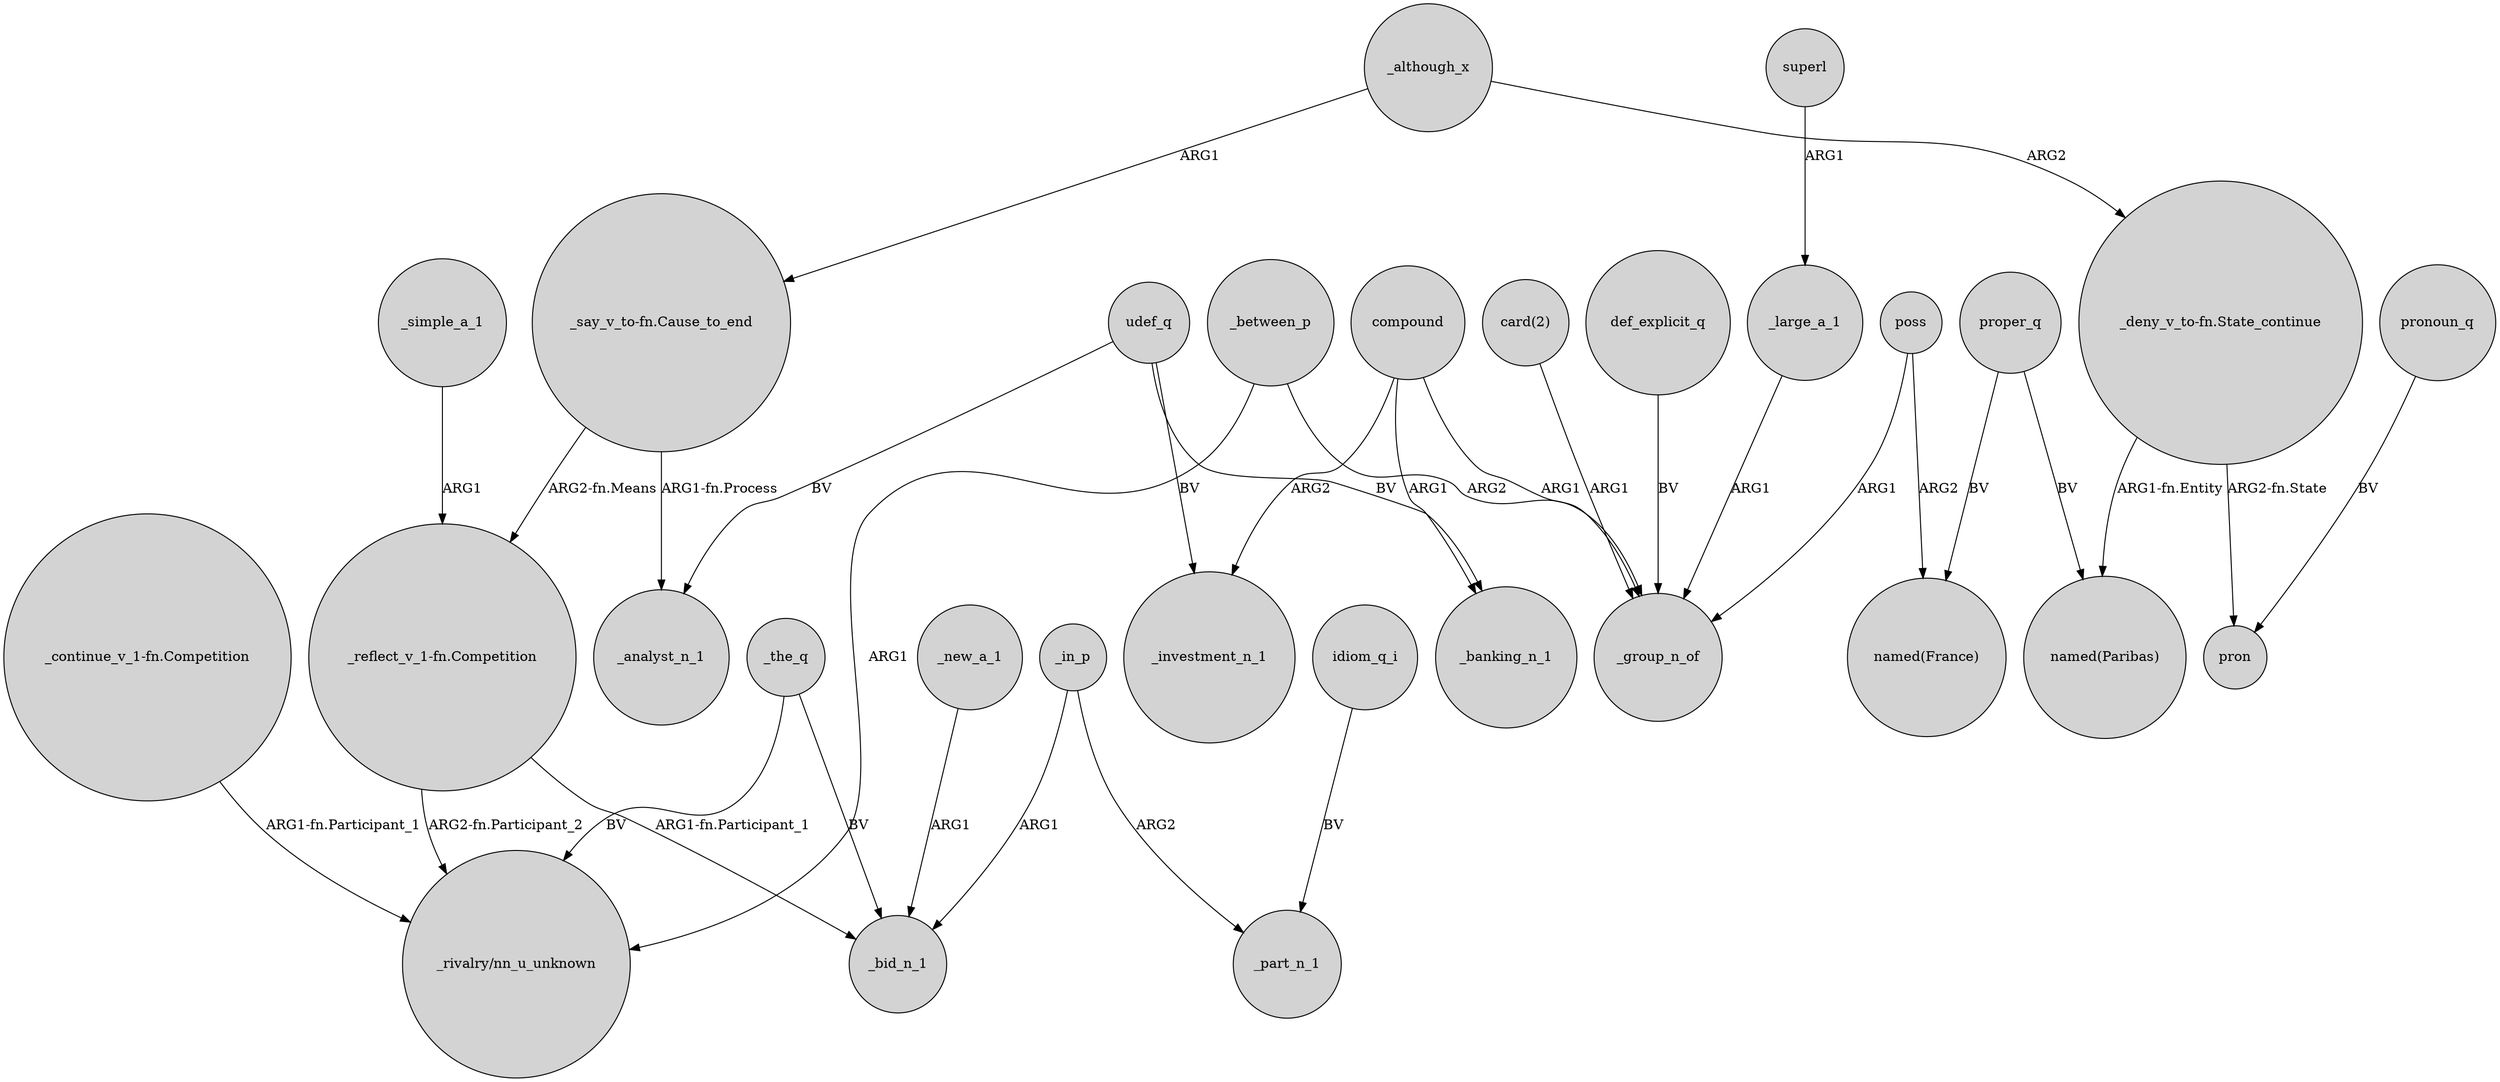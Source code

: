 digraph {
	node [shape=circle style=filled]
	_between_p -> "_rivalry/nn_u_unknown" [label=ARG1]
	_in_p -> _bid_n_1 [label=ARG1]
	_between_p -> _group_n_of [label=ARG2]
	udef_q -> _analyst_n_1 [label=BV]
	"card(2)" -> _group_n_of [label=ARG1]
	_although_x -> "_deny_v_to-fn.State_continue" [label=ARG2]
	"_deny_v_to-fn.State_continue" -> "named(Paribas)" [label="ARG1-fn.Entity"]
	compound -> _investment_n_1 [label=ARG2]
	proper_q -> "named(Paribas)" [label=BV]
	"_deny_v_to-fn.State_continue" -> pron [label="ARG2-fn.State"]
	proper_q -> "named(France)" [label=BV]
	"_say_v_to-fn.Cause_to_end" -> "_reflect_v_1-fn.Competition" [label="ARG2-fn.Means"]
	compound -> _group_n_of [label=ARG1]
	_although_x -> "_say_v_to-fn.Cause_to_end" [label=ARG1]
	pronoun_q -> pron [label=BV]
	_simple_a_1 -> "_reflect_v_1-fn.Competition" [label=ARG1]
	_in_p -> _part_n_1 [label=ARG2]
	"_reflect_v_1-fn.Competition" -> _bid_n_1 [label="ARG1-fn.Participant_1"]
	"_continue_v_1-fn.Competition" -> "_rivalry/nn_u_unknown" [label="ARG1-fn.Participant_1"]
	"_reflect_v_1-fn.Competition" -> "_rivalry/nn_u_unknown" [label="ARG2-fn.Participant_2"]
	udef_q -> _banking_n_1 [label=BV]
	_the_q -> "_rivalry/nn_u_unknown" [label=BV]
	def_explicit_q -> _group_n_of [label=BV]
	udef_q -> _investment_n_1 [label=BV]
	_new_a_1 -> _bid_n_1 [label=ARG1]
	poss -> _group_n_of [label=ARG1]
	_large_a_1 -> _group_n_of [label=ARG1]
	idiom_q_i -> _part_n_1 [label=BV]
	poss -> "named(France)" [label=ARG2]
	superl -> _large_a_1 [label=ARG1]
	"_say_v_to-fn.Cause_to_end" -> _analyst_n_1 [label="ARG1-fn.Process"]
	compound -> _banking_n_1 [label=ARG1]
	_the_q -> _bid_n_1 [label=BV]
}
